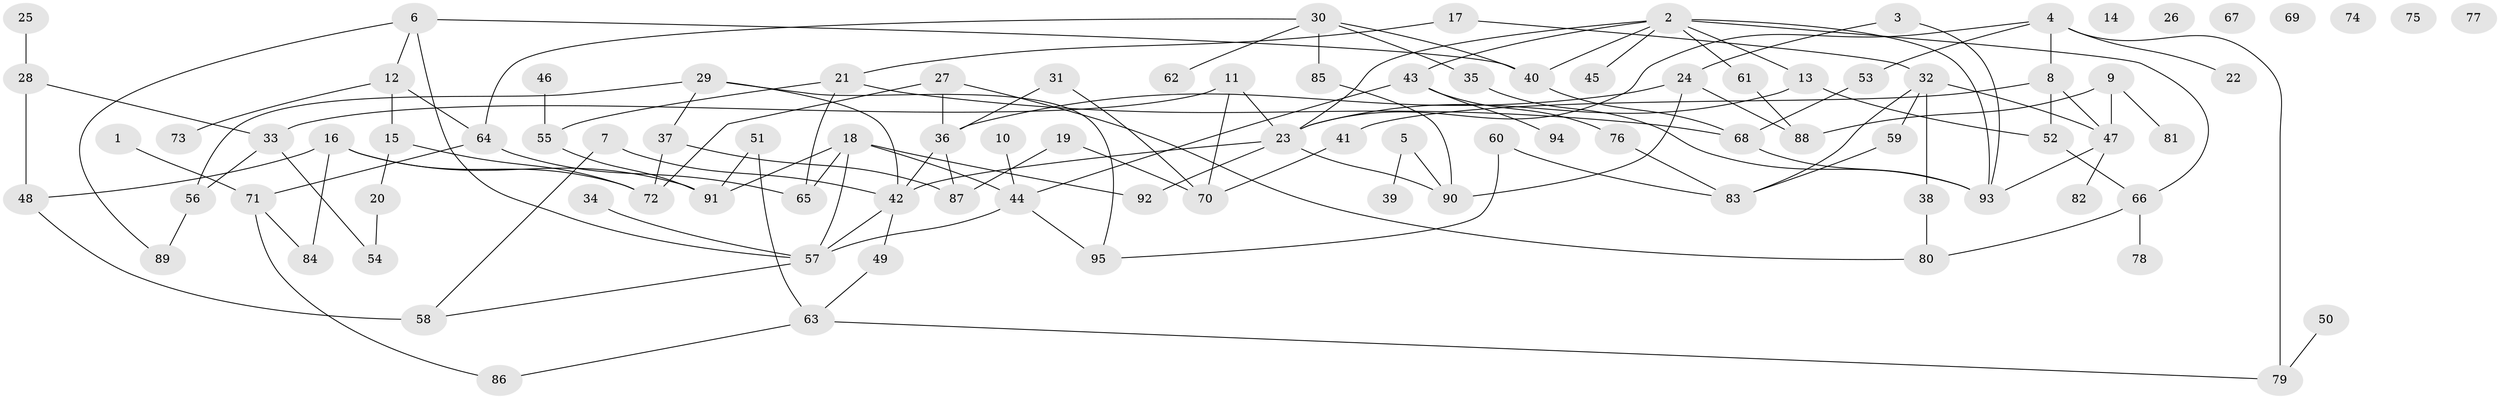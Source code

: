 // Generated by graph-tools (version 1.1) at 2025/25/03/09/25 03:25:15]
// undirected, 95 vertices, 131 edges
graph export_dot {
graph [start="1"]
  node [color=gray90,style=filled];
  1;
  2;
  3;
  4;
  5;
  6;
  7;
  8;
  9;
  10;
  11;
  12;
  13;
  14;
  15;
  16;
  17;
  18;
  19;
  20;
  21;
  22;
  23;
  24;
  25;
  26;
  27;
  28;
  29;
  30;
  31;
  32;
  33;
  34;
  35;
  36;
  37;
  38;
  39;
  40;
  41;
  42;
  43;
  44;
  45;
  46;
  47;
  48;
  49;
  50;
  51;
  52;
  53;
  54;
  55;
  56;
  57;
  58;
  59;
  60;
  61;
  62;
  63;
  64;
  65;
  66;
  67;
  68;
  69;
  70;
  71;
  72;
  73;
  74;
  75;
  76;
  77;
  78;
  79;
  80;
  81;
  82;
  83;
  84;
  85;
  86;
  87;
  88;
  89;
  90;
  91;
  92;
  93;
  94;
  95;
  1 -- 71;
  2 -- 13;
  2 -- 23;
  2 -- 40;
  2 -- 43;
  2 -- 45;
  2 -- 61;
  2 -- 66;
  2 -- 93;
  3 -- 24;
  3 -- 93;
  4 -- 8;
  4 -- 22;
  4 -- 23;
  4 -- 53;
  4 -- 79;
  5 -- 39;
  5 -- 90;
  6 -- 12;
  6 -- 40;
  6 -- 57;
  6 -- 89;
  7 -- 42;
  7 -- 58;
  8 -- 41;
  8 -- 47;
  8 -- 52;
  9 -- 47;
  9 -- 81;
  9 -- 88;
  10 -- 44;
  11 -- 23;
  11 -- 33;
  11 -- 70;
  12 -- 15;
  12 -- 64;
  12 -- 73;
  13 -- 23;
  13 -- 52;
  15 -- 20;
  15 -- 72;
  16 -- 48;
  16 -- 72;
  16 -- 84;
  16 -- 91;
  17 -- 21;
  17 -- 32;
  18 -- 44;
  18 -- 57;
  18 -- 65;
  18 -- 91;
  18 -- 92;
  19 -- 70;
  19 -- 87;
  20 -- 54;
  21 -- 55;
  21 -- 65;
  21 -- 68;
  23 -- 42;
  23 -- 90;
  23 -- 92;
  24 -- 36;
  24 -- 88;
  24 -- 90;
  25 -- 28;
  27 -- 36;
  27 -- 72;
  27 -- 80;
  28 -- 33;
  28 -- 48;
  29 -- 37;
  29 -- 42;
  29 -- 56;
  29 -- 95;
  30 -- 35;
  30 -- 40;
  30 -- 62;
  30 -- 64;
  30 -- 85;
  31 -- 36;
  31 -- 70;
  32 -- 38;
  32 -- 47;
  32 -- 59;
  32 -- 83;
  33 -- 54;
  33 -- 56;
  34 -- 57;
  35 -- 93;
  36 -- 42;
  36 -- 87;
  37 -- 72;
  37 -- 87;
  38 -- 80;
  40 -- 68;
  41 -- 70;
  42 -- 49;
  42 -- 57;
  43 -- 44;
  43 -- 76;
  43 -- 94;
  44 -- 57;
  44 -- 95;
  46 -- 55;
  47 -- 82;
  47 -- 93;
  48 -- 58;
  49 -- 63;
  50 -- 79;
  51 -- 63;
  51 -- 91;
  52 -- 66;
  53 -- 68;
  55 -- 91;
  56 -- 89;
  57 -- 58;
  59 -- 83;
  60 -- 83;
  60 -- 95;
  61 -- 88;
  63 -- 79;
  63 -- 86;
  64 -- 65;
  64 -- 71;
  66 -- 78;
  66 -- 80;
  68 -- 93;
  71 -- 84;
  71 -- 86;
  76 -- 83;
  85 -- 90;
}
